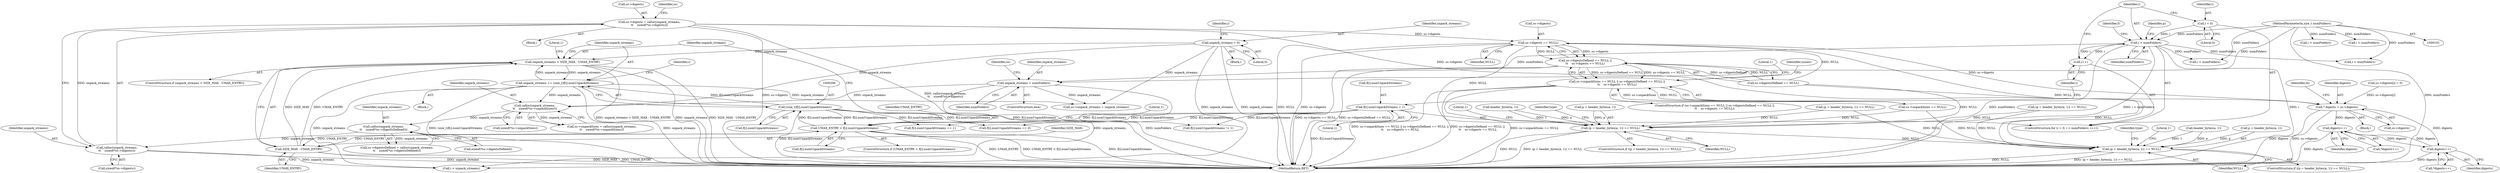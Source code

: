digraph "0_libarchive_e79ef306afe332faf22e9b442a2c6b59cb175573@API" {
"1000261" [label="(Call,ss->digests = calloc(unpack_streams,\n\t\t    sizeof(*ss->digests)))"];
"1000265" [label="(Call,calloc(unpack_streams,\n\t\t    sizeof(*ss->digests)))"];
"1000254" [label="(Call,calloc(unpack_streams,\n\t\t    sizeof(*ss->digestsDefined)))"];
"1000243" [label="(Call,calloc(unpack_streams,\n\t\t    sizeof(*ss->unpackSizes)))"];
"1000228" [label="(Call,unpack_streams = numFolders)"];
"1000123" [label="(Call,i < numFolders)"];
"1000120" [label="(Call,i = 0)"];
"1000126" [label="(Call,i++)"];
"1000105" [label="(MethodParameterIn,size_t numFolders)"];
"1000155" [label="(Call,unpack_streams = 0)"];
"1000203" [label="(Call,unpack_streams += (size_t)f[i].numUnpackStreams)"];
"1000205" [label="(Call,(size_t)f[i].numUnpackStreams)"];
"1000183" [label="(Call,UMAX_ENTRY < f[i].numUnpackStreams)"];
"1000196" [label="(Call,SIZE_MAX - UMAX_ENTRY)"];
"1000128" [label="(Call,f[i].numUnpackStreams = 1)"];
"1000194" [label="(Call,unpack_streams > SIZE_MAX - UMAX_ENTRY)"];
"1000285" [label="(Call,ss->digests == NULL)"];
"1000279" [label="(Call,ss->digestsDefined == NULL ||\n\t\t    ss->digests == NULL)"];
"1000273" [label="(Call,ss->unpackSizes == NULL || ss->digestsDefined == NULL ||\n\t\t    ss->digests == NULL)"];
"1000372" [label="(Call,(p = header_bytes(a, 1)) == NULL)"];
"1000571" [label="(Call,(p = header_bytes(a, 1)) == NULL)"];
"1000460" [label="(Call,* digests = ss->digests)"];
"1000522" [label="(Call,digests++)"];
"1000560" [label="(Call,digests++)"];
"1000274" [label="(Call,ss->unpackSizes == NULL)"];
"1000156" [label="(Identifier,unpack_streams)"];
"1000245" [label="(Call,sizeof(*ss->unpackSizes))"];
"1000272" [label="(ControlStructure,if (ss->unpackSizes == NULL || ss->digestsDefined == NULL ||\n\t\t    ss->digests == NULL))"];
"1000461" [label="(Identifier,digests)"];
"1000371" [label="(ControlStructure,if ((p = header_bytes(a, 1)) == NULL))"];
"1000378" [label="(Identifier,NULL)"];
"1000250" [label="(Call,ss->digestsDefined = calloc(unpack_streams,\n\t\t    sizeof(*ss->digestsDefined)))"];
"1000213" [label="(Call,(p = header_bytes(a, 1)) == NULL)"];
"1000280" [label="(Call,ss->digestsDefined == NULL)"];
"1000266" [label="(Identifier,unpack_streams)"];
"1000192" [label="(Literal,1)"];
"1000125" [label="(Identifier,numFolders)"];
"1000229" [label="(Identifier,unpack_streams)"];
"1000577" [label="(Identifier,NULL)"];
"1000292" [label="(Literal,1)"];
"1000154" [label="(Block,)"];
"1000254" [label="(Call,calloc(unpack_streams,\n\t\t    sizeof(*ss->digestsDefined)))"];
"1000196" [label="(Call,SIZE_MAX - UMAX_ENTRY)"];
"1000134" [label="(Literal,1)"];
"1000390" [label="(Call,i < unpack_streams)"];
"1000239" [label="(Call,ss->unpackSizes = calloc(unpack_streams,\n\t\t    sizeof(*ss->unpackSizes)))"];
"1000230" [label="(Identifier,numFolders)"];
"1000582" [label="(Identifier,type)"];
"1000183" [label="(Call,UMAX_ENTRY < f[i].numUnpackStreams)"];
"1000228" [label="(Call,unpack_streams = numFolders)"];
"1000594" [label="(MethodReturn,RET)"];
"1000580" [label="(Literal,1)"];
"1000123" [label="(Call,i < numFolders)"];
"1000570" [label="(ControlStructure,if ((p = header_bytes(a, 1)) == NULL))"];
"1000522" [label="(Call,digests++)"];
"1000185" [label="(Call,f[i].numUnpackStreams)"];
"1000166" [label="(Identifier,i)"];
"1000559" [label="(Call,*digests++)"];
"1000373" [label="(Call,p = header_bytes(a, 1))"];
"1000261" [label="(Call,ss->digests = calloc(unpack_streams,\n\t\t    sizeof(*ss->digests)))"];
"1000243" [label="(Call,calloc(unpack_streams,\n\t\t    sizeof(*ss->unpackSizes)))"];
"1000127" [label="(Identifier,i)"];
"1000294" [label="(Identifier,usizes)"];
"1000286" [label="(Call,ss->digests)"];
"1000203" [label="(Call,unpack_streams += (size_t)f[i].numUnpackStreams)"];
"1000574" [label="(Call,header_bytes(a, 1))"];
"1000167" [label="(Block,)"];
"1000205" [label="(Call,(size_t)f[i].numUnpackStreams)"];
"1000131" [label="(Identifier,f)"];
"1000417" [label="(Call,i < numFolders)"];
"1000523" [label="(Identifier,digests)"];
"1000572" [label="(Call,p = header_bytes(a, 1))"];
"1000184" [label="(Identifier,UMAX_ENTRY)"];
"1000381" [label="(Literal,1)"];
"1000182" [label="(ControlStructure,if (UMAX_ENTRY < f[i].numUnpackStreams))"];
"1000233" [label="(Identifier,ss)"];
"1000375" [label="(Call,header_bytes(a, 1))"];
"1000126" [label="(Call,i++)"];
"1000244" [label="(Identifier,unpack_streams)"];
"1000207" [label="(Call,f[i].numUnpackStreams)"];
"1000267" [label="(Call,sizeof(*ss->digests))"];
"1000231" [label="(Call,ss->unpack_streams = unpack_streams)"];
"1000451" [label="(Block,)"];
"1000160" [label="(Identifier,i)"];
"1000119" [label="(ControlStructure,for (i = 0; i < numFolders; i++))"];
"1000157" [label="(Literal,0)"];
"1000403" [label="(Call,ss->digests[i] = 0)"];
"1000138" [label="(Identifier,p)"];
"1000129" [label="(Call,f[i].numUnpackStreams)"];
"1000128" [label="(Call,f[i].numUnpackStreams = 1)"];
"1000494" [label="(Call,i < numFolders)"];
"1000302" [label="(Call,i < numFolders)"];
"1000311" [label="(Call,f[i].numUnpackStreams == 0)"];
"1000279" [label="(Call,ss->digestsDefined == NULL ||\n\t\t    ss->digests == NULL)"];
"1000122" [label="(Literal,0)"];
"1000256" [label="(Call,sizeof(*ss->digestsDefined))"];
"1000136" [label="(Call,(p = header_bytes(a, 1)) == NULL)"];
"1000121" [label="(Identifier,i)"];
"1000195" [label="(Identifier,unpack_streams)"];
"1000467" [label="(Identifier,di)"];
"1000560" [label="(Call,digests++)"];
"1000120" [label="(Call,i = 0)"];
"1000460" [label="(Call,* digests = ss->digests)"];
"1000124" [label="(Identifier,i)"];
"1000202" [label="(Literal,1)"];
"1000198" [label="(Identifier,UMAX_ENTRY)"];
"1000197" [label="(Identifier,SIZE_MAX)"];
"1000273" [label="(Call,ss->unpackSizes == NULL || ss->digestsDefined == NULL ||\n\t\t    ss->digests == NULL)"];
"1000265" [label="(Call,calloc(unpack_streams,\n\t\t    sizeof(*ss->digests)))"];
"1000162" [label="(Call,i < numFolders)"];
"1000155" [label="(Call,unpack_streams = 0)"];
"1000194" [label="(Call,unpack_streams > SIZE_MAX - UMAX_ENTRY)"];
"1000425" [label="(Call,f[i].numUnpackStreams != 1)"];
"1000204" [label="(Identifier,unpack_streams)"];
"1000383" [label="(Identifier,type)"];
"1000502" [label="(Call,f[i].numUnpackStreams == 1)"];
"1000262" [label="(Call,ss->digests)"];
"1000571" [label="(Call,(p = header_bytes(a, 1)) == NULL)"];
"1000289" [label="(Identifier,NULL)"];
"1000372" [label="(Call,(p = header_bytes(a, 1)) == NULL)"];
"1000462" [label="(Call,ss->digests)"];
"1000238" [label="(Block,)"];
"1000227" [label="(ControlStructure,else)"];
"1000105" [label="(MethodParameterIn,size_t numFolders)"];
"1000285" [label="(Call,ss->digests == NULL)"];
"1000193" [label="(ControlStructure,if (unpack_streams > SIZE_MAX - UMAX_ENTRY))"];
"1000561" [label="(Identifier,digests)"];
"1000276" [label="(Identifier,ss)"];
"1000521" [label="(Call,*digests++)"];
"1000255" [label="(Identifier,unpack_streams)"];
"1000261" -> "1000238"  [label="AST: "];
"1000261" -> "1000265"  [label="CFG: "];
"1000262" -> "1000261"  [label="AST: "];
"1000265" -> "1000261"  [label="AST: "];
"1000276" -> "1000261"  [label="CFG: "];
"1000261" -> "1000594"  [label="DDG: ss->digests"];
"1000261" -> "1000594"  [label="DDG: calloc(unpack_streams,\n\t\t    sizeof(*ss->digests))"];
"1000265" -> "1000261"  [label="DDG: unpack_streams"];
"1000261" -> "1000285"  [label="DDG: ss->digests"];
"1000261" -> "1000460"  [label="DDG: ss->digests"];
"1000265" -> "1000267"  [label="CFG: "];
"1000266" -> "1000265"  [label="AST: "];
"1000267" -> "1000265"  [label="AST: "];
"1000265" -> "1000594"  [label="DDG: unpack_streams"];
"1000254" -> "1000265"  [label="DDG: unpack_streams"];
"1000265" -> "1000390"  [label="DDG: unpack_streams"];
"1000254" -> "1000250"  [label="AST: "];
"1000254" -> "1000256"  [label="CFG: "];
"1000255" -> "1000254"  [label="AST: "];
"1000256" -> "1000254"  [label="AST: "];
"1000250" -> "1000254"  [label="CFG: "];
"1000254" -> "1000250"  [label="DDG: unpack_streams"];
"1000243" -> "1000254"  [label="DDG: unpack_streams"];
"1000243" -> "1000239"  [label="AST: "];
"1000243" -> "1000245"  [label="CFG: "];
"1000244" -> "1000243"  [label="AST: "];
"1000245" -> "1000243"  [label="AST: "];
"1000239" -> "1000243"  [label="CFG: "];
"1000243" -> "1000239"  [label="DDG: unpack_streams"];
"1000228" -> "1000243"  [label="DDG: unpack_streams"];
"1000155" -> "1000243"  [label="DDG: unpack_streams"];
"1000203" -> "1000243"  [label="DDG: unpack_streams"];
"1000228" -> "1000227"  [label="AST: "];
"1000228" -> "1000230"  [label="CFG: "];
"1000229" -> "1000228"  [label="AST: "];
"1000230" -> "1000228"  [label="AST: "];
"1000233" -> "1000228"  [label="CFG: "];
"1000228" -> "1000594"  [label="DDG: numFolders"];
"1000123" -> "1000228"  [label="DDG: numFolders"];
"1000105" -> "1000228"  [label="DDG: numFolders"];
"1000228" -> "1000231"  [label="DDG: unpack_streams"];
"1000228" -> "1000390"  [label="DDG: unpack_streams"];
"1000123" -> "1000119"  [label="AST: "];
"1000123" -> "1000125"  [label="CFG: "];
"1000124" -> "1000123"  [label="AST: "];
"1000125" -> "1000123"  [label="AST: "];
"1000131" -> "1000123"  [label="CFG: "];
"1000138" -> "1000123"  [label="CFG: "];
"1000123" -> "1000594"  [label="DDG: numFolders"];
"1000123" -> "1000594"  [label="DDG: i < numFolders"];
"1000123" -> "1000594"  [label="DDG: i"];
"1000120" -> "1000123"  [label="DDG: i"];
"1000126" -> "1000123"  [label="DDG: i"];
"1000105" -> "1000123"  [label="DDG: numFolders"];
"1000123" -> "1000126"  [label="DDG: i"];
"1000123" -> "1000162"  [label="DDG: numFolders"];
"1000123" -> "1000302"  [label="DDG: numFolders"];
"1000120" -> "1000119"  [label="AST: "];
"1000120" -> "1000122"  [label="CFG: "];
"1000121" -> "1000120"  [label="AST: "];
"1000122" -> "1000120"  [label="AST: "];
"1000124" -> "1000120"  [label="CFG: "];
"1000126" -> "1000119"  [label="AST: "];
"1000126" -> "1000127"  [label="CFG: "];
"1000127" -> "1000126"  [label="AST: "];
"1000124" -> "1000126"  [label="CFG: "];
"1000105" -> "1000101"  [label="AST: "];
"1000105" -> "1000594"  [label="DDG: numFolders"];
"1000105" -> "1000162"  [label="DDG: numFolders"];
"1000105" -> "1000302"  [label="DDG: numFolders"];
"1000105" -> "1000417"  [label="DDG: numFolders"];
"1000105" -> "1000494"  [label="DDG: numFolders"];
"1000155" -> "1000154"  [label="AST: "];
"1000155" -> "1000157"  [label="CFG: "];
"1000156" -> "1000155"  [label="AST: "];
"1000157" -> "1000155"  [label="AST: "];
"1000160" -> "1000155"  [label="CFG: "];
"1000155" -> "1000594"  [label="DDG: unpack_streams"];
"1000155" -> "1000194"  [label="DDG: unpack_streams"];
"1000155" -> "1000231"  [label="DDG: unpack_streams"];
"1000155" -> "1000390"  [label="DDG: unpack_streams"];
"1000203" -> "1000167"  [label="AST: "];
"1000203" -> "1000205"  [label="CFG: "];
"1000204" -> "1000203"  [label="AST: "];
"1000205" -> "1000203"  [label="AST: "];
"1000166" -> "1000203"  [label="CFG: "];
"1000203" -> "1000594"  [label="DDG: (size_t)f[i].numUnpackStreams"];
"1000203" -> "1000594"  [label="DDG: unpack_streams"];
"1000203" -> "1000194"  [label="DDG: unpack_streams"];
"1000205" -> "1000203"  [label="DDG: f[i].numUnpackStreams"];
"1000194" -> "1000203"  [label="DDG: unpack_streams"];
"1000203" -> "1000231"  [label="DDG: unpack_streams"];
"1000203" -> "1000390"  [label="DDG: unpack_streams"];
"1000205" -> "1000207"  [label="CFG: "];
"1000206" -> "1000205"  [label="AST: "];
"1000207" -> "1000205"  [label="AST: "];
"1000205" -> "1000594"  [label="DDG: f[i].numUnpackStreams"];
"1000205" -> "1000183"  [label="DDG: f[i].numUnpackStreams"];
"1000183" -> "1000205"  [label="DDG: f[i].numUnpackStreams"];
"1000205" -> "1000311"  [label="DDG: f[i].numUnpackStreams"];
"1000205" -> "1000425"  [label="DDG: f[i].numUnpackStreams"];
"1000205" -> "1000502"  [label="DDG: f[i].numUnpackStreams"];
"1000183" -> "1000182"  [label="AST: "];
"1000183" -> "1000185"  [label="CFG: "];
"1000184" -> "1000183"  [label="AST: "];
"1000185" -> "1000183"  [label="AST: "];
"1000192" -> "1000183"  [label="CFG: "];
"1000195" -> "1000183"  [label="CFG: "];
"1000183" -> "1000594"  [label="DDG: f[i].numUnpackStreams"];
"1000183" -> "1000594"  [label="DDG: UMAX_ENTRY"];
"1000183" -> "1000594"  [label="DDG: UMAX_ENTRY < f[i].numUnpackStreams"];
"1000196" -> "1000183"  [label="DDG: UMAX_ENTRY"];
"1000128" -> "1000183"  [label="DDG: f[i].numUnpackStreams"];
"1000183" -> "1000196"  [label="DDG: UMAX_ENTRY"];
"1000196" -> "1000194"  [label="AST: "];
"1000196" -> "1000198"  [label="CFG: "];
"1000197" -> "1000196"  [label="AST: "];
"1000198" -> "1000196"  [label="AST: "];
"1000194" -> "1000196"  [label="CFG: "];
"1000196" -> "1000594"  [label="DDG: SIZE_MAX"];
"1000196" -> "1000594"  [label="DDG: UMAX_ENTRY"];
"1000196" -> "1000194"  [label="DDG: SIZE_MAX"];
"1000196" -> "1000194"  [label="DDG: UMAX_ENTRY"];
"1000128" -> "1000119"  [label="AST: "];
"1000128" -> "1000134"  [label="CFG: "];
"1000129" -> "1000128"  [label="AST: "];
"1000134" -> "1000128"  [label="AST: "];
"1000127" -> "1000128"  [label="CFG: "];
"1000128" -> "1000594"  [label="DDG: f[i].numUnpackStreams"];
"1000128" -> "1000311"  [label="DDG: f[i].numUnpackStreams"];
"1000128" -> "1000425"  [label="DDG: f[i].numUnpackStreams"];
"1000128" -> "1000502"  [label="DDG: f[i].numUnpackStreams"];
"1000194" -> "1000193"  [label="AST: "];
"1000195" -> "1000194"  [label="AST: "];
"1000202" -> "1000194"  [label="CFG: "];
"1000204" -> "1000194"  [label="CFG: "];
"1000194" -> "1000594"  [label="DDG: unpack_streams > SIZE_MAX - UMAX_ENTRY"];
"1000194" -> "1000594"  [label="DDG: unpack_streams"];
"1000194" -> "1000594"  [label="DDG: SIZE_MAX - UMAX_ENTRY"];
"1000285" -> "1000279"  [label="AST: "];
"1000285" -> "1000289"  [label="CFG: "];
"1000286" -> "1000285"  [label="AST: "];
"1000289" -> "1000285"  [label="AST: "];
"1000279" -> "1000285"  [label="CFG: "];
"1000285" -> "1000594"  [label="DDG: ss->digests"];
"1000285" -> "1000594"  [label="DDG: NULL"];
"1000285" -> "1000279"  [label="DDG: ss->digests"];
"1000285" -> "1000279"  [label="DDG: NULL"];
"1000280" -> "1000285"  [label="DDG: NULL"];
"1000285" -> "1000372"  [label="DDG: NULL"];
"1000285" -> "1000460"  [label="DDG: ss->digests"];
"1000285" -> "1000571"  [label="DDG: NULL"];
"1000279" -> "1000273"  [label="AST: "];
"1000279" -> "1000280"  [label="CFG: "];
"1000280" -> "1000279"  [label="AST: "];
"1000273" -> "1000279"  [label="CFG: "];
"1000279" -> "1000594"  [label="DDG: ss->digests == NULL"];
"1000279" -> "1000594"  [label="DDG: ss->digestsDefined == NULL"];
"1000279" -> "1000273"  [label="DDG: ss->digestsDefined == NULL"];
"1000279" -> "1000273"  [label="DDG: ss->digests == NULL"];
"1000280" -> "1000279"  [label="DDG: ss->digestsDefined"];
"1000280" -> "1000279"  [label="DDG: NULL"];
"1000273" -> "1000272"  [label="AST: "];
"1000273" -> "1000274"  [label="CFG: "];
"1000274" -> "1000273"  [label="AST: "];
"1000292" -> "1000273"  [label="CFG: "];
"1000294" -> "1000273"  [label="CFG: "];
"1000273" -> "1000594"  [label="DDG: ss->unpackSizes == NULL"];
"1000273" -> "1000594"  [label="DDG: ss->unpackSizes == NULL || ss->digestsDefined == NULL ||\n\t\t    ss->digests == NULL"];
"1000273" -> "1000594"  [label="DDG: ss->digestsDefined == NULL ||\n\t\t    ss->digests == NULL"];
"1000274" -> "1000273"  [label="DDG: ss->unpackSizes"];
"1000274" -> "1000273"  [label="DDG: NULL"];
"1000372" -> "1000371"  [label="AST: "];
"1000372" -> "1000378"  [label="CFG: "];
"1000373" -> "1000372"  [label="AST: "];
"1000378" -> "1000372"  [label="AST: "];
"1000381" -> "1000372"  [label="CFG: "];
"1000383" -> "1000372"  [label="CFG: "];
"1000372" -> "1000594"  [label="DDG: NULL"];
"1000372" -> "1000594"  [label="DDG: (p = header_bytes(a, 1)) == NULL"];
"1000373" -> "1000372"  [label="DDG: p"];
"1000375" -> "1000372"  [label="DDG: a"];
"1000375" -> "1000372"  [label="DDG: 1"];
"1000136" -> "1000372"  [label="DDG: NULL"];
"1000280" -> "1000372"  [label="DDG: NULL"];
"1000213" -> "1000372"  [label="DDG: NULL"];
"1000274" -> "1000372"  [label="DDG: NULL"];
"1000372" -> "1000571"  [label="DDG: NULL"];
"1000571" -> "1000570"  [label="AST: "];
"1000571" -> "1000577"  [label="CFG: "];
"1000572" -> "1000571"  [label="AST: "];
"1000577" -> "1000571"  [label="AST: "];
"1000580" -> "1000571"  [label="CFG: "];
"1000582" -> "1000571"  [label="CFG: "];
"1000571" -> "1000594"  [label="DDG: (p = header_bytes(a, 1)) == NULL"];
"1000571" -> "1000594"  [label="DDG: NULL"];
"1000572" -> "1000571"  [label="DDG: p"];
"1000574" -> "1000571"  [label="DDG: a"];
"1000574" -> "1000571"  [label="DDG: 1"];
"1000136" -> "1000571"  [label="DDG: NULL"];
"1000280" -> "1000571"  [label="DDG: NULL"];
"1000213" -> "1000571"  [label="DDG: NULL"];
"1000274" -> "1000571"  [label="DDG: NULL"];
"1000460" -> "1000451"  [label="AST: "];
"1000460" -> "1000462"  [label="CFG: "];
"1000461" -> "1000460"  [label="AST: "];
"1000462" -> "1000460"  [label="AST: "];
"1000467" -> "1000460"  [label="CFG: "];
"1000460" -> "1000594"  [label="DDG: digests"];
"1000460" -> "1000594"  [label="DDG: ss->digests"];
"1000403" -> "1000460"  [label="DDG: ss->digests[i]"];
"1000460" -> "1000522"  [label="DDG: digests"];
"1000460" -> "1000560"  [label="DDG: digests"];
"1000522" -> "1000521"  [label="AST: "];
"1000522" -> "1000523"  [label="CFG: "];
"1000523" -> "1000522"  [label="AST: "];
"1000521" -> "1000522"  [label="CFG: "];
"1000522" -> "1000594"  [label="DDG: digests"];
"1000560" -> "1000522"  [label="DDG: digests"];
"1000522" -> "1000560"  [label="DDG: digests"];
"1000560" -> "1000559"  [label="AST: "];
"1000560" -> "1000561"  [label="CFG: "];
"1000561" -> "1000560"  [label="AST: "];
"1000559" -> "1000560"  [label="CFG: "];
"1000560" -> "1000594"  [label="DDG: digests"];
}
